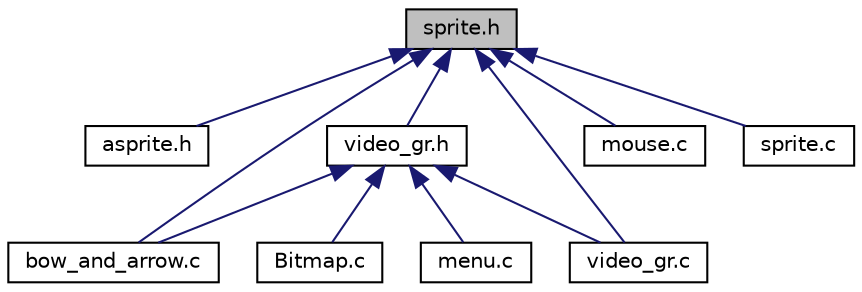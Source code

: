 digraph "sprite.h"
{
  edge [fontname="Helvetica",fontsize="10",labelfontname="Helvetica",labelfontsize="10"];
  node [fontname="Helvetica",fontsize="10",shape=record];
  Node1 [label="sprite.h",height=0.2,width=0.4,color="black", fillcolor="grey75", style="filled", fontcolor="black"];
  Node1 -> Node2 [dir="back",color="midnightblue",fontsize="10",style="solid",fontname="Helvetica"];
  Node2 [label="asprite.h",height=0.2,width=0.4,color="black", fillcolor="white", style="filled",URL="$asprite_8h.html"];
  Node1 -> Node3 [dir="back",color="midnightblue",fontsize="10",style="solid",fontname="Helvetica"];
  Node3 [label="video_gr.h",height=0.2,width=0.4,color="black", fillcolor="white", style="filled",URL="$video__gr_8h.html"];
  Node3 -> Node4 [dir="back",color="midnightblue",fontsize="10",style="solid",fontname="Helvetica"];
  Node4 [label="Bitmap.c",height=0.2,width=0.4,color="black", fillcolor="white", style="filled",URL="$_bitmap_8c.html"];
  Node3 -> Node5 [dir="back",color="midnightblue",fontsize="10",style="solid",fontname="Helvetica"];
  Node5 [label="bow_and_arrow.c",height=0.2,width=0.4,color="black", fillcolor="white", style="filled",URL="$bow__and__arrow_8c.html"];
  Node3 -> Node6 [dir="back",color="midnightblue",fontsize="10",style="solid",fontname="Helvetica"];
  Node6 [label="menu.c",height=0.2,width=0.4,color="black", fillcolor="white", style="filled",URL="$menu_8c.html"];
  Node3 -> Node7 [dir="back",color="midnightblue",fontsize="10",style="solid",fontname="Helvetica"];
  Node7 [label="video_gr.c",height=0.2,width=0.4,color="black", fillcolor="white", style="filled",URL="$video__gr_8c.html"];
  Node1 -> Node5 [dir="back",color="midnightblue",fontsize="10",style="solid",fontname="Helvetica"];
  Node1 -> Node8 [dir="back",color="midnightblue",fontsize="10",style="solid",fontname="Helvetica"];
  Node8 [label="mouse.c",height=0.2,width=0.4,color="black", fillcolor="white", style="filled",URL="$mouse_8c.html"];
  Node1 -> Node9 [dir="back",color="midnightblue",fontsize="10",style="solid",fontname="Helvetica"];
  Node9 [label="sprite.c",height=0.2,width=0.4,color="black", fillcolor="white", style="filled",URL="$sprite_8c.html"];
  Node1 -> Node7 [dir="back",color="midnightblue",fontsize="10",style="solid",fontname="Helvetica"];
}
